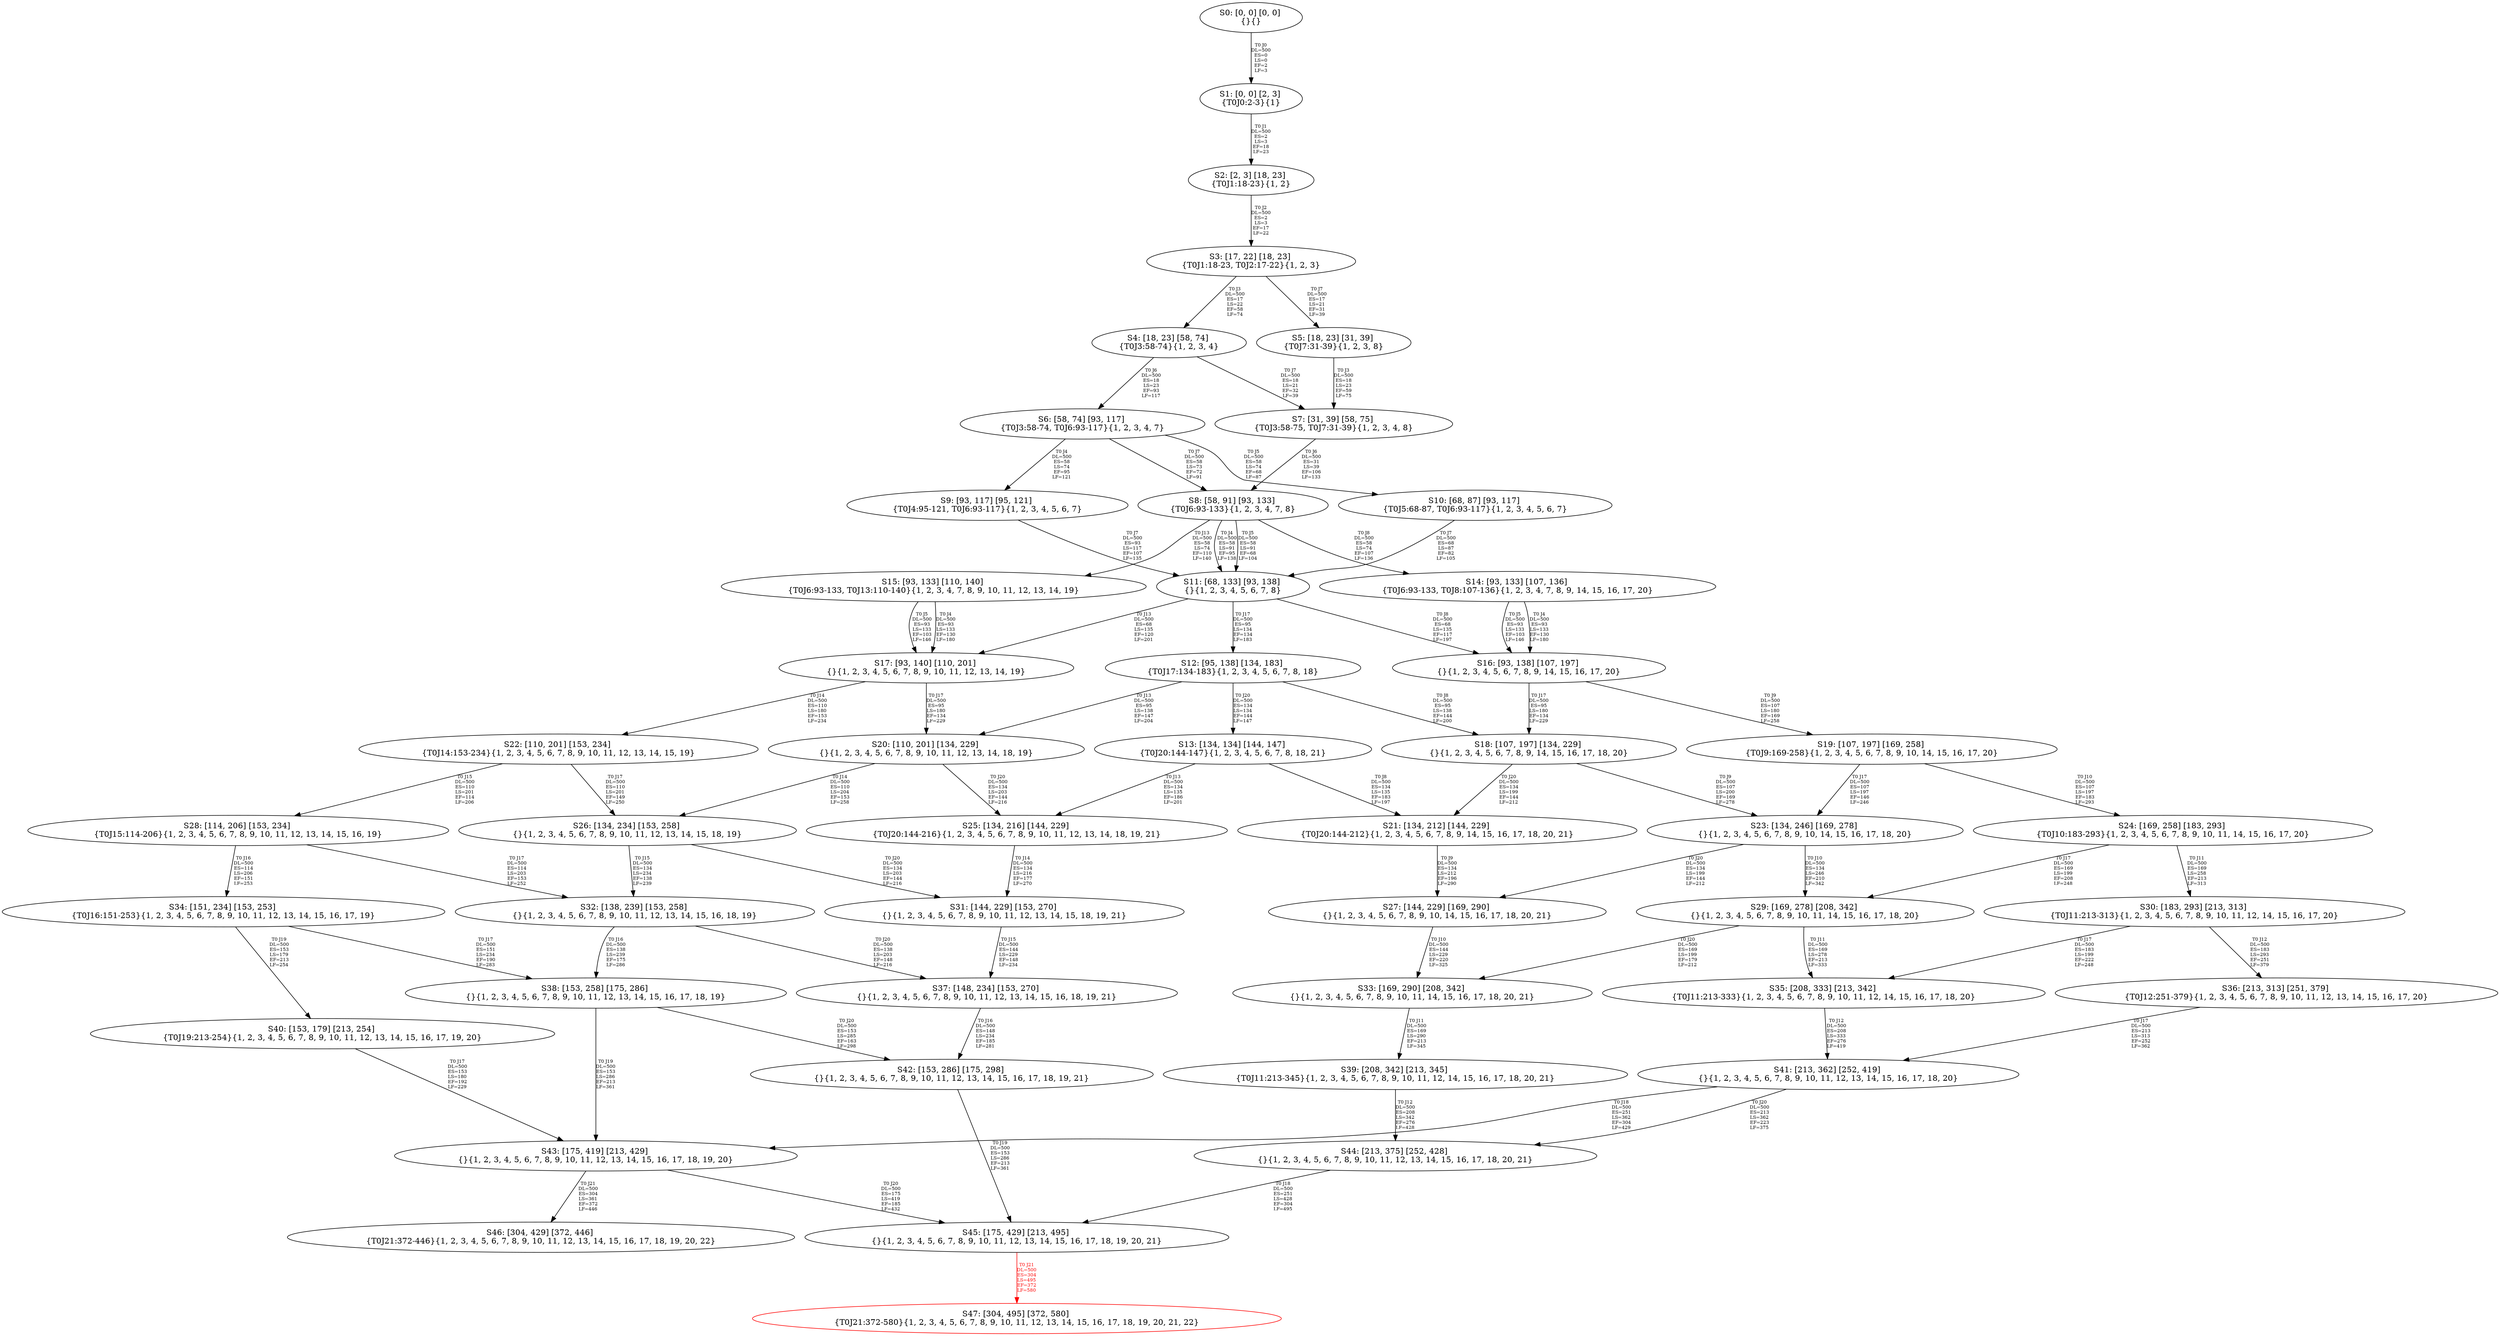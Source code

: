 digraph {
	S0[label="S0: [0, 0] [0, 0] \n{}{}"];
	S1[label="S1: [0, 0] [2, 3] \n{T0J0:2-3}{1}"];
	S2[label="S2: [2, 3] [18, 23] \n{T0J1:18-23}{1, 2}"];
	S3[label="S3: [17, 22] [18, 23] \n{T0J1:18-23, T0J2:17-22}{1, 2, 3}"];
	S4[label="S4: [18, 23] [58, 74] \n{T0J3:58-74}{1, 2, 3, 4}"];
	S5[label="S5: [18, 23] [31, 39] \n{T0J7:31-39}{1, 2, 3, 8}"];
	S6[label="S6: [58, 74] [93, 117] \n{T0J3:58-74, T0J6:93-117}{1, 2, 3, 4, 7}"];
	S7[label="S7: [31, 39] [58, 75] \n{T0J3:58-75, T0J7:31-39}{1, 2, 3, 4, 8}"];
	S8[label="S8: [58, 91] [93, 133] \n{T0J6:93-133}{1, 2, 3, 4, 7, 8}"];
	S9[label="S9: [93, 117] [95, 121] \n{T0J4:95-121, T0J6:93-117}{1, 2, 3, 4, 5, 6, 7}"];
	S10[label="S10: [68, 87] [93, 117] \n{T0J5:68-87, T0J6:93-117}{1, 2, 3, 4, 5, 6, 7}"];
	S11[label="S11: [68, 133] [93, 138] \n{}{1, 2, 3, 4, 5, 6, 7, 8}"];
	S12[label="S12: [95, 138] [134, 183] \n{T0J17:134-183}{1, 2, 3, 4, 5, 6, 7, 8, 18}"];
	S13[label="S13: [134, 134] [144, 147] \n{T0J20:144-147}{1, 2, 3, 4, 5, 6, 7, 8, 18, 21}"];
	S14[label="S14: [93, 133] [107, 136] \n{T0J6:93-133, T0J8:107-136}{1, 2, 3, 4, 7, 8, 9, 14, 15, 16, 17, 20}"];
	S15[label="S15: [93, 133] [110, 140] \n{T0J6:93-133, T0J13:110-140}{1, 2, 3, 4, 7, 8, 9, 10, 11, 12, 13, 14, 19}"];
	S16[label="S16: [93, 138] [107, 197] \n{}{1, 2, 3, 4, 5, 6, 7, 8, 9, 14, 15, 16, 17, 20}"];
	S17[label="S17: [93, 140] [110, 201] \n{}{1, 2, 3, 4, 5, 6, 7, 8, 9, 10, 11, 12, 13, 14, 19}"];
	S18[label="S18: [107, 197] [134, 229] \n{}{1, 2, 3, 4, 5, 6, 7, 8, 9, 14, 15, 16, 17, 18, 20}"];
	S19[label="S19: [107, 197] [169, 258] \n{T0J9:169-258}{1, 2, 3, 4, 5, 6, 7, 8, 9, 10, 14, 15, 16, 17, 20}"];
	S20[label="S20: [110, 201] [134, 229] \n{}{1, 2, 3, 4, 5, 6, 7, 8, 9, 10, 11, 12, 13, 14, 18, 19}"];
	S21[label="S21: [134, 212] [144, 229] \n{T0J20:144-212}{1, 2, 3, 4, 5, 6, 7, 8, 9, 14, 15, 16, 17, 18, 20, 21}"];
	S22[label="S22: [110, 201] [153, 234] \n{T0J14:153-234}{1, 2, 3, 4, 5, 6, 7, 8, 9, 10, 11, 12, 13, 14, 15, 19}"];
	S23[label="S23: [134, 246] [169, 278] \n{}{1, 2, 3, 4, 5, 6, 7, 8, 9, 10, 14, 15, 16, 17, 18, 20}"];
	S24[label="S24: [169, 258] [183, 293] \n{T0J10:183-293}{1, 2, 3, 4, 5, 6, 7, 8, 9, 10, 11, 14, 15, 16, 17, 20}"];
	S25[label="S25: [134, 216] [144, 229] \n{T0J20:144-216}{1, 2, 3, 4, 5, 6, 7, 8, 9, 10, 11, 12, 13, 14, 18, 19, 21}"];
	S26[label="S26: [134, 234] [153, 258] \n{}{1, 2, 3, 4, 5, 6, 7, 8, 9, 10, 11, 12, 13, 14, 15, 18, 19}"];
	S27[label="S27: [144, 229] [169, 290] \n{}{1, 2, 3, 4, 5, 6, 7, 8, 9, 10, 14, 15, 16, 17, 18, 20, 21}"];
	S28[label="S28: [114, 206] [153, 234] \n{T0J15:114-206}{1, 2, 3, 4, 5, 6, 7, 8, 9, 10, 11, 12, 13, 14, 15, 16, 19}"];
	S29[label="S29: [169, 278] [208, 342] \n{}{1, 2, 3, 4, 5, 6, 7, 8, 9, 10, 11, 14, 15, 16, 17, 18, 20}"];
	S30[label="S30: [183, 293] [213, 313] \n{T0J11:213-313}{1, 2, 3, 4, 5, 6, 7, 8, 9, 10, 11, 12, 14, 15, 16, 17, 20}"];
	S31[label="S31: [144, 229] [153, 270] \n{}{1, 2, 3, 4, 5, 6, 7, 8, 9, 10, 11, 12, 13, 14, 15, 18, 19, 21}"];
	S32[label="S32: [138, 239] [153, 258] \n{}{1, 2, 3, 4, 5, 6, 7, 8, 9, 10, 11, 12, 13, 14, 15, 16, 18, 19}"];
	S33[label="S33: [169, 290] [208, 342] \n{}{1, 2, 3, 4, 5, 6, 7, 8, 9, 10, 11, 14, 15, 16, 17, 18, 20, 21}"];
	S34[label="S34: [151, 234] [153, 253] \n{T0J16:151-253}{1, 2, 3, 4, 5, 6, 7, 8, 9, 10, 11, 12, 13, 14, 15, 16, 17, 19}"];
	S35[label="S35: [208, 333] [213, 342] \n{T0J11:213-333}{1, 2, 3, 4, 5, 6, 7, 8, 9, 10, 11, 12, 14, 15, 16, 17, 18, 20}"];
	S36[label="S36: [213, 313] [251, 379] \n{T0J12:251-379}{1, 2, 3, 4, 5, 6, 7, 8, 9, 10, 11, 12, 13, 14, 15, 16, 17, 20}"];
	S37[label="S37: [148, 234] [153, 270] \n{}{1, 2, 3, 4, 5, 6, 7, 8, 9, 10, 11, 12, 13, 14, 15, 16, 18, 19, 21}"];
	S38[label="S38: [153, 258] [175, 286] \n{}{1, 2, 3, 4, 5, 6, 7, 8, 9, 10, 11, 12, 13, 14, 15, 16, 17, 18, 19}"];
	S39[label="S39: [208, 342] [213, 345] \n{T0J11:213-345}{1, 2, 3, 4, 5, 6, 7, 8, 9, 10, 11, 12, 14, 15, 16, 17, 18, 20, 21}"];
	S40[label="S40: [153, 179] [213, 254] \n{T0J19:213-254}{1, 2, 3, 4, 5, 6, 7, 8, 9, 10, 11, 12, 13, 14, 15, 16, 17, 19, 20}"];
	S41[label="S41: [213, 362] [252, 419] \n{}{1, 2, 3, 4, 5, 6, 7, 8, 9, 10, 11, 12, 13, 14, 15, 16, 17, 18, 20}"];
	S42[label="S42: [153, 286] [175, 298] \n{}{1, 2, 3, 4, 5, 6, 7, 8, 9, 10, 11, 12, 13, 14, 15, 16, 17, 18, 19, 21}"];
	S43[label="S43: [175, 419] [213, 429] \n{}{1, 2, 3, 4, 5, 6, 7, 8, 9, 10, 11, 12, 13, 14, 15, 16, 17, 18, 19, 20}"];
	S44[label="S44: [213, 375] [252, 428] \n{}{1, 2, 3, 4, 5, 6, 7, 8, 9, 10, 11, 12, 13, 14, 15, 16, 17, 18, 20, 21}"];
	S45[label="S45: [175, 429] [213, 495] \n{}{1, 2, 3, 4, 5, 6, 7, 8, 9, 10, 11, 12, 13, 14, 15, 16, 17, 18, 19, 20, 21}"];
	S46[label="S46: [304, 429] [372, 446] \n{T0J21:372-446}{1, 2, 3, 4, 5, 6, 7, 8, 9, 10, 11, 12, 13, 14, 15, 16, 17, 18, 19, 20, 22}"];
	S47[label="S47: [304, 495] [372, 580] \n{T0J21:372-580}{1, 2, 3, 4, 5, 6, 7, 8, 9, 10, 11, 12, 13, 14, 15, 16, 17, 18, 19, 20, 21, 22}"];
	S0 -> S1[label="T0 J0\nDL=500\nES=0\nLS=0\nEF=2\nLF=3",fontsize=8];
	S1 -> S2[label="T0 J1\nDL=500\nES=2\nLS=3\nEF=18\nLF=23",fontsize=8];
	S2 -> S3[label="T0 J2\nDL=500\nES=2\nLS=3\nEF=17\nLF=22",fontsize=8];
	S3 -> S4[label="T0 J3\nDL=500\nES=17\nLS=22\nEF=58\nLF=74",fontsize=8];
	S3 -> S5[label="T0 J7\nDL=500\nES=17\nLS=21\nEF=31\nLF=39",fontsize=8];
	S4 -> S6[label="T0 J6\nDL=500\nES=18\nLS=23\nEF=93\nLF=117",fontsize=8];
	S4 -> S7[label="T0 J7\nDL=500\nES=18\nLS=21\nEF=32\nLF=39",fontsize=8];
	S5 -> S7[label="T0 J3\nDL=500\nES=18\nLS=23\nEF=59\nLF=75",fontsize=8];
	S6 -> S9[label="T0 J4\nDL=500\nES=58\nLS=74\nEF=95\nLF=121",fontsize=8];
	S6 -> S10[label="T0 J5\nDL=500\nES=58\nLS=74\nEF=68\nLF=87",fontsize=8];
	S6 -> S8[label="T0 J7\nDL=500\nES=58\nLS=73\nEF=72\nLF=91",fontsize=8];
	S7 -> S8[label="T0 J6\nDL=500\nES=31\nLS=39\nEF=106\nLF=133",fontsize=8];
	S8 -> S11[label="T0 J4\nDL=500\nES=58\nLS=91\nEF=95\nLF=138",fontsize=8];
	S8 -> S11[label="T0 J5\nDL=500\nES=58\nLS=91\nEF=68\nLF=104",fontsize=8];
	S8 -> S14[label="T0 J8\nDL=500\nES=58\nLS=74\nEF=107\nLF=136",fontsize=8];
	S8 -> S15[label="T0 J13\nDL=500\nES=58\nLS=74\nEF=110\nLF=140",fontsize=8];
	S9 -> S11[label="T0 J7\nDL=500\nES=93\nLS=117\nEF=107\nLF=135",fontsize=8];
	S10 -> S11[label="T0 J7\nDL=500\nES=68\nLS=87\nEF=82\nLF=105",fontsize=8];
	S11 -> S16[label="T0 J8\nDL=500\nES=68\nLS=135\nEF=117\nLF=197",fontsize=8];
	S11 -> S17[label="T0 J13\nDL=500\nES=68\nLS=135\nEF=120\nLF=201",fontsize=8];
	S11 -> S12[label="T0 J17\nDL=500\nES=95\nLS=134\nEF=134\nLF=183",fontsize=8];
	S12 -> S18[label="T0 J8\nDL=500\nES=95\nLS=138\nEF=144\nLF=200",fontsize=8];
	S12 -> S20[label="T0 J13\nDL=500\nES=95\nLS=138\nEF=147\nLF=204",fontsize=8];
	S12 -> S13[label="T0 J20\nDL=500\nES=134\nLS=134\nEF=144\nLF=147",fontsize=8];
	S13 -> S21[label="T0 J8\nDL=500\nES=134\nLS=135\nEF=183\nLF=197",fontsize=8];
	S13 -> S25[label="T0 J13\nDL=500\nES=134\nLS=135\nEF=186\nLF=201",fontsize=8];
	S14 -> S16[label="T0 J4\nDL=500\nES=93\nLS=133\nEF=130\nLF=180",fontsize=8];
	S14 -> S16[label="T0 J5\nDL=500\nES=93\nLS=133\nEF=103\nLF=146",fontsize=8];
	S15 -> S17[label="T0 J4\nDL=500\nES=93\nLS=133\nEF=130\nLF=180",fontsize=8];
	S15 -> S17[label="T0 J5\nDL=500\nES=93\nLS=133\nEF=103\nLF=146",fontsize=8];
	S16 -> S19[label="T0 J9\nDL=500\nES=107\nLS=180\nEF=169\nLF=258",fontsize=8];
	S16 -> S18[label="T0 J17\nDL=500\nES=95\nLS=180\nEF=134\nLF=229",fontsize=8];
	S17 -> S22[label="T0 J14\nDL=500\nES=110\nLS=180\nEF=153\nLF=234",fontsize=8];
	S17 -> S20[label="T0 J17\nDL=500\nES=95\nLS=180\nEF=134\nLF=229",fontsize=8];
	S18 -> S23[label="T0 J9\nDL=500\nES=107\nLS=200\nEF=169\nLF=278",fontsize=8];
	S18 -> S21[label="T0 J20\nDL=500\nES=134\nLS=199\nEF=144\nLF=212",fontsize=8];
	S19 -> S24[label="T0 J10\nDL=500\nES=107\nLS=197\nEF=183\nLF=293",fontsize=8];
	S19 -> S23[label="T0 J17\nDL=500\nES=107\nLS=197\nEF=146\nLF=246",fontsize=8];
	S20 -> S26[label="T0 J14\nDL=500\nES=110\nLS=204\nEF=153\nLF=258",fontsize=8];
	S20 -> S25[label="T0 J20\nDL=500\nES=134\nLS=203\nEF=144\nLF=216",fontsize=8];
	S21 -> S27[label="T0 J9\nDL=500\nES=134\nLS=212\nEF=196\nLF=290",fontsize=8];
	S22 -> S28[label="T0 J15\nDL=500\nES=110\nLS=201\nEF=114\nLF=206",fontsize=8];
	S22 -> S26[label="T0 J17\nDL=500\nES=110\nLS=201\nEF=149\nLF=250",fontsize=8];
	S23 -> S29[label="T0 J10\nDL=500\nES=134\nLS=246\nEF=210\nLF=342",fontsize=8];
	S23 -> S27[label="T0 J20\nDL=500\nES=134\nLS=199\nEF=144\nLF=212",fontsize=8];
	S24 -> S30[label="T0 J11\nDL=500\nES=169\nLS=258\nEF=213\nLF=313",fontsize=8];
	S24 -> S29[label="T0 J17\nDL=500\nES=169\nLS=199\nEF=208\nLF=248",fontsize=8];
	S25 -> S31[label="T0 J14\nDL=500\nES=134\nLS=216\nEF=177\nLF=270",fontsize=8];
	S26 -> S32[label="T0 J15\nDL=500\nES=134\nLS=234\nEF=138\nLF=239",fontsize=8];
	S26 -> S31[label="T0 J20\nDL=500\nES=134\nLS=203\nEF=144\nLF=216",fontsize=8];
	S27 -> S33[label="T0 J10\nDL=500\nES=144\nLS=229\nEF=220\nLF=325",fontsize=8];
	S28 -> S34[label="T0 J16\nDL=500\nES=114\nLS=206\nEF=151\nLF=253",fontsize=8];
	S28 -> S32[label="T0 J17\nDL=500\nES=114\nLS=203\nEF=153\nLF=252",fontsize=8];
	S29 -> S35[label="T0 J11\nDL=500\nES=169\nLS=278\nEF=213\nLF=333",fontsize=8];
	S29 -> S33[label="T0 J20\nDL=500\nES=169\nLS=199\nEF=179\nLF=212",fontsize=8];
	S30 -> S36[label="T0 J12\nDL=500\nES=183\nLS=293\nEF=251\nLF=379",fontsize=8];
	S30 -> S35[label="T0 J17\nDL=500\nES=183\nLS=199\nEF=222\nLF=248",fontsize=8];
	S31 -> S37[label="T0 J15\nDL=500\nES=144\nLS=229\nEF=148\nLF=234",fontsize=8];
	S32 -> S38[label="T0 J16\nDL=500\nES=138\nLS=239\nEF=175\nLF=286",fontsize=8];
	S32 -> S37[label="T0 J20\nDL=500\nES=138\nLS=203\nEF=148\nLF=216",fontsize=8];
	S33 -> S39[label="T0 J11\nDL=500\nES=169\nLS=290\nEF=213\nLF=345",fontsize=8];
	S34 -> S38[label="T0 J17\nDL=500\nES=151\nLS=234\nEF=190\nLF=283",fontsize=8];
	S34 -> S40[label="T0 J19\nDL=500\nES=153\nLS=179\nEF=213\nLF=254",fontsize=8];
	S35 -> S41[label="T0 J12\nDL=500\nES=208\nLS=333\nEF=276\nLF=419",fontsize=8];
	S36 -> S41[label="T0 J17\nDL=500\nES=213\nLS=313\nEF=252\nLF=362",fontsize=8];
	S37 -> S42[label="T0 J16\nDL=500\nES=148\nLS=234\nEF=185\nLF=281",fontsize=8];
	S38 -> S43[label="T0 J19\nDL=500\nES=153\nLS=286\nEF=213\nLF=361",fontsize=8];
	S38 -> S42[label="T0 J20\nDL=500\nES=153\nLS=285\nEF=163\nLF=298",fontsize=8];
	S39 -> S44[label="T0 J12\nDL=500\nES=208\nLS=342\nEF=276\nLF=428",fontsize=8];
	S40 -> S43[label="T0 J17\nDL=500\nES=153\nLS=180\nEF=192\nLF=229",fontsize=8];
	S41 -> S43[label="T0 J18\nDL=500\nES=251\nLS=362\nEF=304\nLF=429",fontsize=8];
	S41 -> S44[label="T0 J20\nDL=500\nES=213\nLS=362\nEF=223\nLF=375",fontsize=8];
	S42 -> S45[label="T0 J19\nDL=500\nES=153\nLS=286\nEF=213\nLF=361",fontsize=8];
	S43 -> S45[label="T0 J20\nDL=500\nES=175\nLS=419\nEF=185\nLF=432",fontsize=8];
	S43 -> S46[label="T0 J21\nDL=500\nES=304\nLS=361\nEF=372\nLF=446",fontsize=8];
	S44 -> S45[label="T0 J18\nDL=500\nES=251\nLS=428\nEF=304\nLF=495",fontsize=8];
	S45 -> S47[label="T0 J21\nDL=500\nES=304\nLS=495\nEF=372\nLF=580",color=Red,fontcolor=Red,fontsize=8];
S47[color=Red];
}
